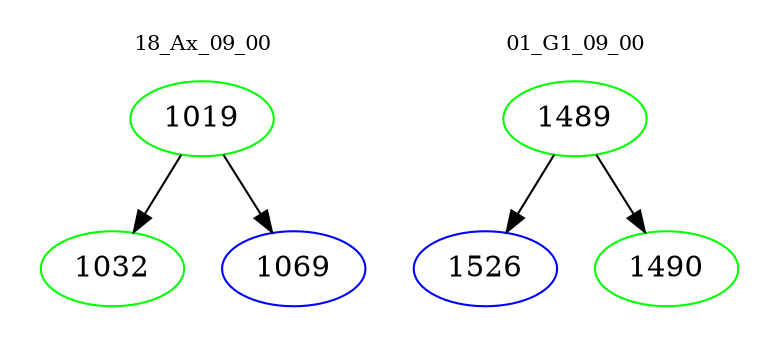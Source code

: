 digraph{
subgraph cluster_0 {
color = white
label = "18_Ax_09_00";
fontsize=10;
T0_1019 [label="1019", color="green"]
T0_1019 -> T0_1032 [color="black"]
T0_1032 [label="1032", color="green"]
T0_1019 -> T0_1069 [color="black"]
T0_1069 [label="1069", color="blue"]
}
subgraph cluster_1 {
color = white
label = "01_G1_09_00";
fontsize=10;
T1_1489 [label="1489", color="green"]
T1_1489 -> T1_1526 [color="black"]
T1_1526 [label="1526", color="blue"]
T1_1489 -> T1_1490 [color="black"]
T1_1490 [label="1490", color="green"]
}
}
